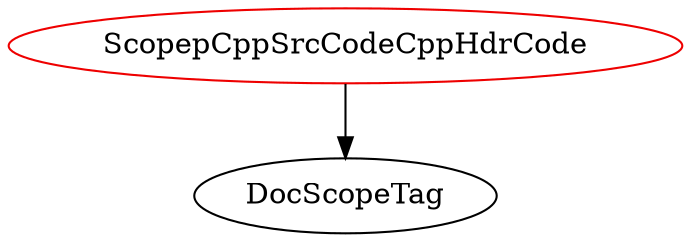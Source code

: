 digraph scopepcppsrccodecpphdrcode{
ScopepCppSrcCodeCppHdrCode -> DocScopeTag;
ScopepCppSrcCodeCppHdrCode	[shape=oval, color=red2, label="ScopepCppSrcCodeCppHdrCode"];
}

